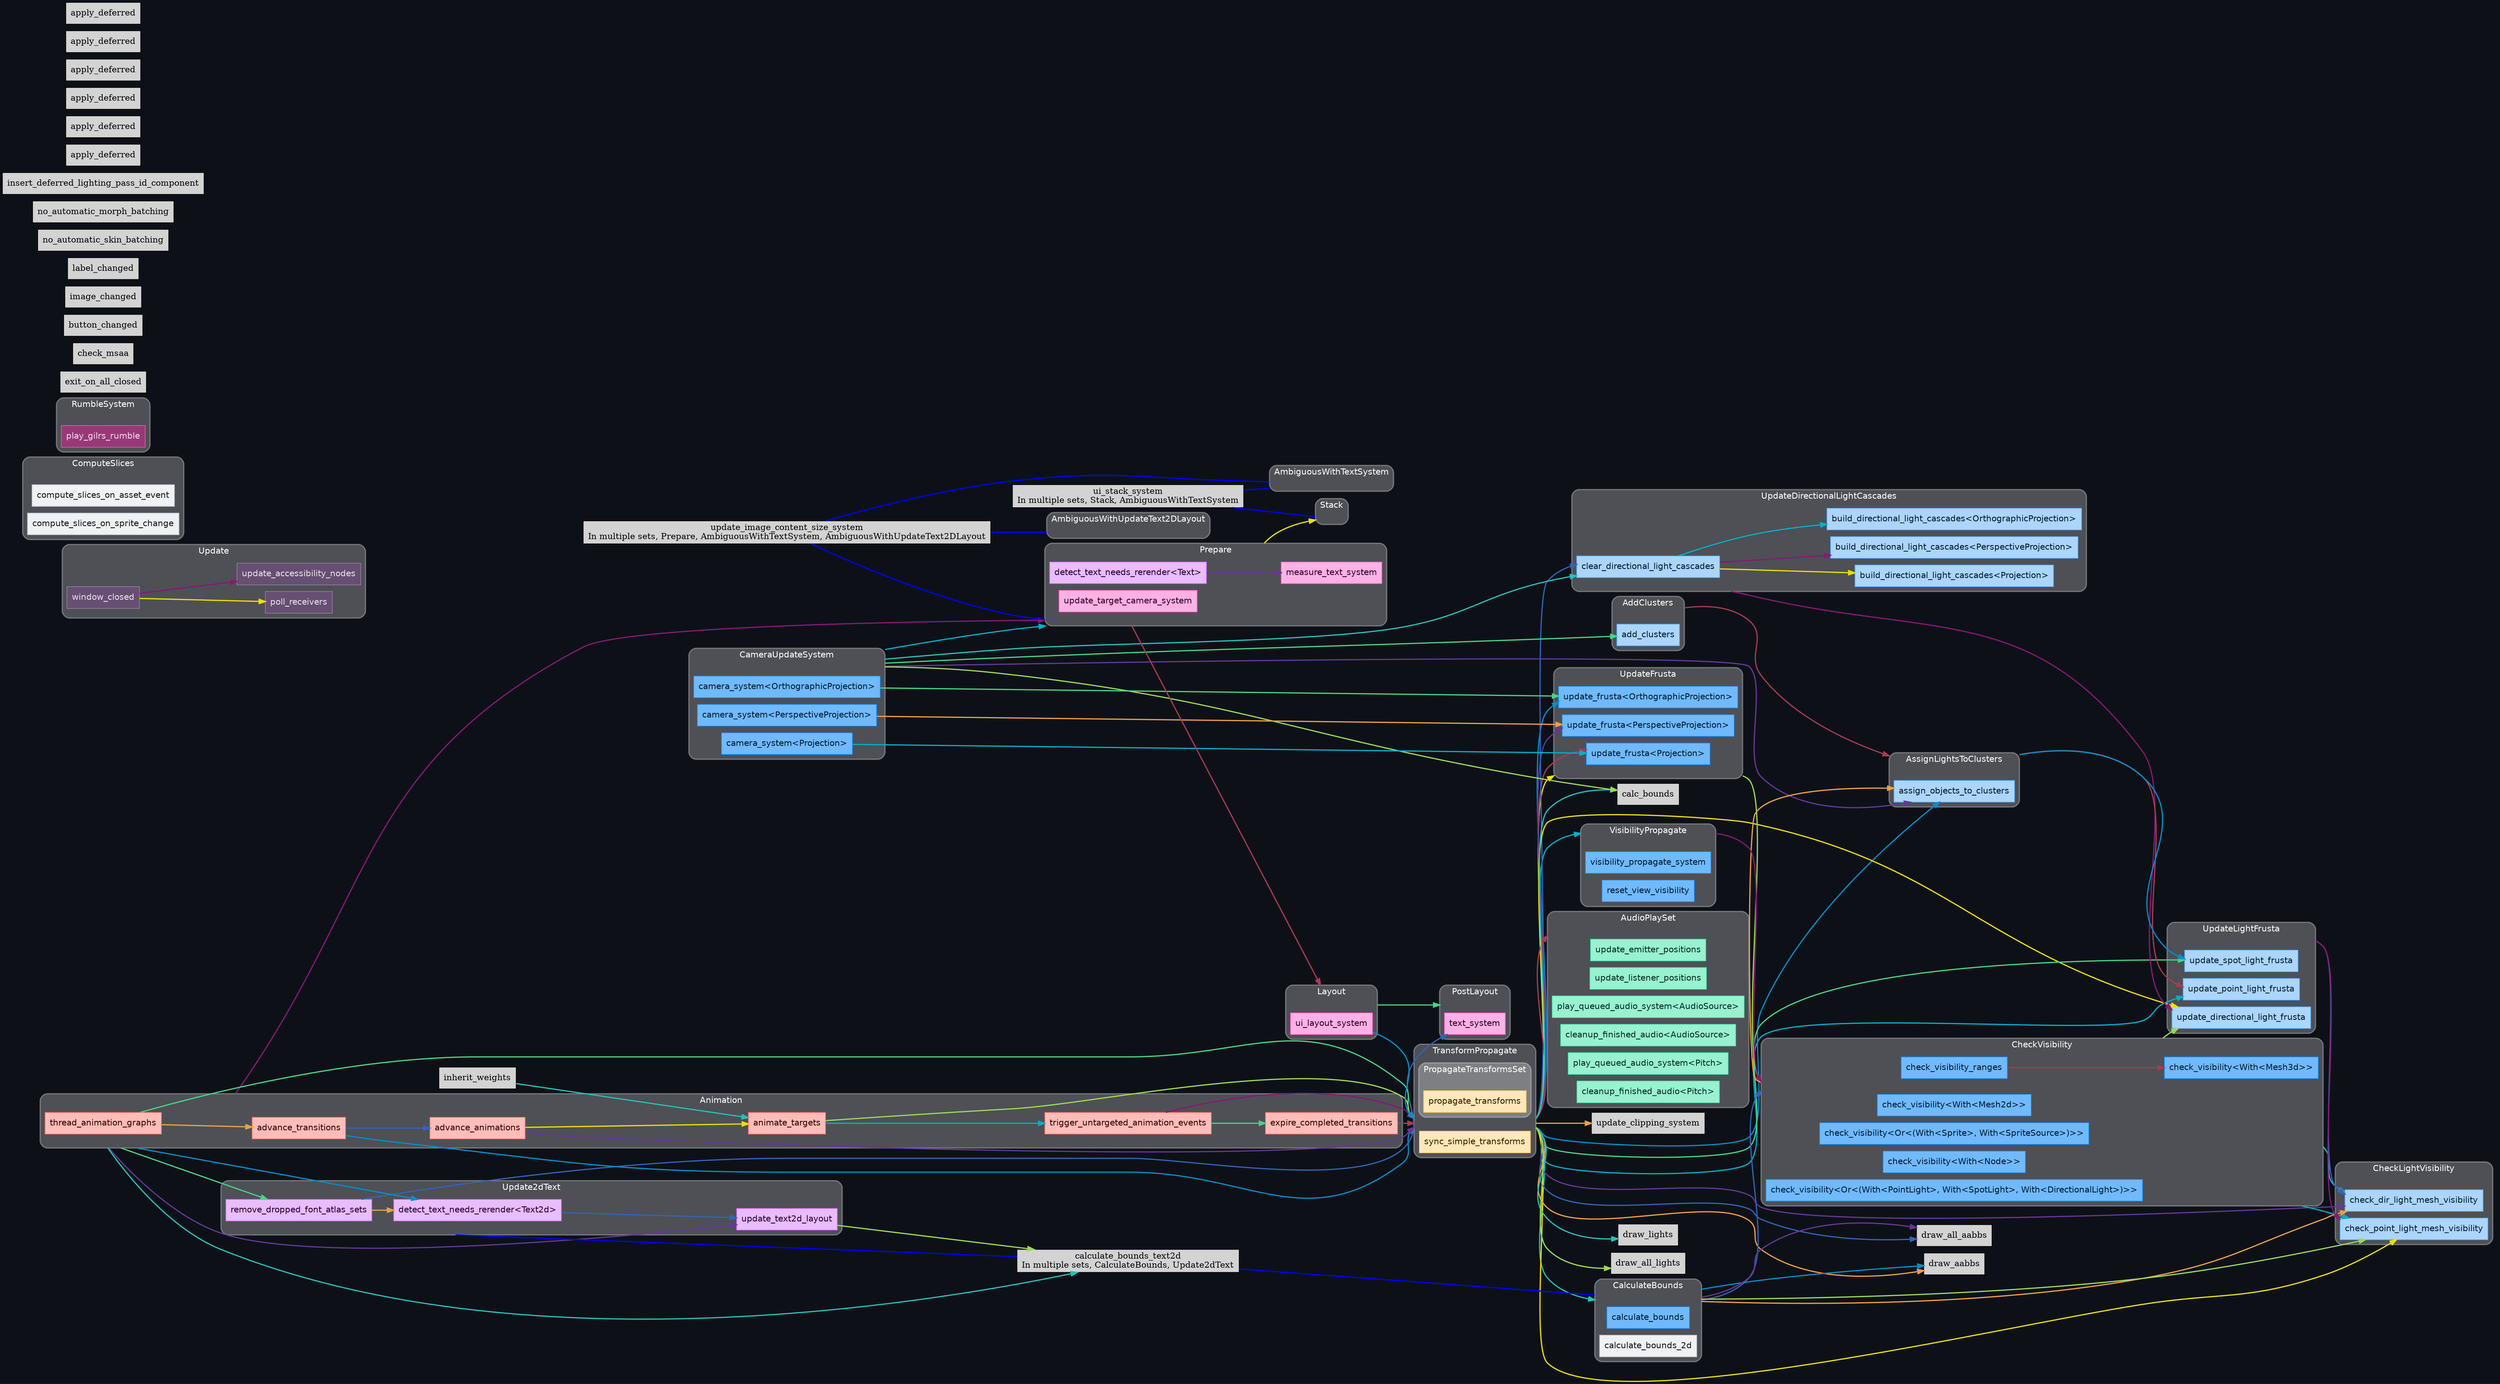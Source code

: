 digraph "" {
	"compound"="true";
	"splines"="spline";
	"rankdir"="LR";
	"bgcolor"="#0d1117";
	"fontname"="Helvetica";
	"nodesep"="0.15";
	edge ["penwidth"="2"];
	node ["shape"="box", "style"="filled"];
	subgraph "clusternode_Set(1)" {
		"style"="rounded,filled";
		"label"="TransformPropagate";
		"tooltip"="TransformPropagate";
		"fillcolor"="#ffffff44";
		"fontcolor"="#ffffff";
		"color"="#ffffff50";
		"penwidth"="2";
		"set_marker_node_Set(1)" ["style"="invis", "label"="", "shape"="point"]
		subgraph "clusternode_Set(0)" {
			"style"="rounded,filled";
			"label"="PropagateTransformsSet";
			"tooltip"="PropagateTransformsSet";
			"fillcolor"="#ffffff44";
			"fontcolor"="#ffffff";
			"color"="#ffffff50";
			"penwidth"="2";
			"set_marker_node_Set(0)" ["style"="invis", "label"="", "shape"="point"]
			"node_System(1)" ["label"="propagate_transforms", "tooltip"="bevy_transform::systems::propagate_transforms", "fillcolor"="#ffe7b9", "fontname"="Helvetica", "fontcolor"="#322100", "color"="#ffc453", "penwidth"="1"]
		}
		
		"node_System(0)" ["label"="sync_simple_transforms", "tooltip"="bevy_transform::systems::sync_simple_transforms", "fillcolor"="#ffe7b9", "fontname"="Helvetica", "fontcolor"="#322100", "color"="#ffc453", "penwidth"="1"]
	}
	
	subgraph "clusternode_Set(6)" {
		"style"="rounded,filled";
		"label"="Update";
		"tooltip"="Update";
		"fillcolor"="#ffffff44";
		"fontcolor"="#ffffff";
		"color"="#ffffff50";
		"penwidth"="2";
		"set_marker_node_Set(6)" ["style"="invis", "label"="", "shape"="point"]
		"node_System(3)" ["label"="poll_receivers", "tooltip"="bevy_winit::accessibility::poll_receivers", "fillcolor"="#664f72", "fontname"="Helvetica", "fontcolor"="#e6e0ea", "color"="#9980a6", "penwidth"="1"]
		"node_System(4)" ["label"="update_accessibility_nodes", "tooltip"="bevy_winit::accessibility::update_accessibility_nodes", "fillcolor"="#664f72", "fontname"="Helvetica", "fontcolor"="#e6e0ea", "color"="#9980a6", "penwidth"="1"]
		"node_System(5)" ["label"="window_closed", "tooltip"="bevy_winit::accessibility::window_closed", "fillcolor"="#664f72", "fontname"="Helvetica", "fontcolor"="#e6e0ea", "color"="#9980a6", "penwidth"="1"]
	}
	
	subgraph "clusternode_Set(10)" {
		"style"="rounded,filled";
		"label"="CameraUpdateSystem";
		"tooltip"="CameraUpdateSystem";
		"fillcolor"="#ffffff44";
		"fontcolor"="#ffffff";
		"color"="#ffffff50";
		"penwidth"="2";
		"set_marker_node_Set(10)" ["style"="invis", "label"="", "shape"="point"]
		"node_System(6)" ["label"="camera_system<Projection>", "tooltip"="bevy_render::camera::camera::camera_system<bevy_render::camera::projection::Projection>", "fillcolor"="#70b9fc", "fontname"="Helvetica", "fontcolor"="#011a31", "color"="#0c88f9", "penwidth"="1"]
		"node_System(8)" ["label"="camera_system<OrthographicProjection>", "tooltip"="bevy_render::camera::camera::camera_system<bevy_render::camera::projection::OrthographicProjection>", "fillcolor"="#70b9fc", "fontname"="Helvetica", "fontcolor"="#011a31", "color"="#0c88f9", "penwidth"="1"]
		"node_System(10)" ["label"="camera_system<PerspectiveProjection>", "tooltip"="bevy_render::camera::camera::camera_system<bevy_render::camera::projection::PerspectiveProjection>", "fillcolor"="#70b9fc", "fontname"="Helvetica", "fontcolor"="#011a31", "color"="#0c88f9", "penwidth"="1"]
	}
	
	subgraph "clusternode_Set(12)" {
		"style"="rounded,filled";
		"label"="UpdateFrusta";
		"tooltip"="UpdateFrusta";
		"fillcolor"="#ffffff44";
		"fontcolor"="#ffffff";
		"color"="#ffffff50";
		"penwidth"="2";
		"set_marker_node_Set(12)" ["style"="invis", "label"="", "shape"="point"]
		"node_System(7)" ["label"="update_frusta<Projection>", "tooltip"="bevy_render::view::visibility::update_frusta<bevy_render::camera::projection::Projection>", "fillcolor"="#70b9fc", "fontname"="Helvetica", "fontcolor"="#011a31", "color"="#0c88f9", "penwidth"="1"]
		"node_System(9)" ["label"="update_frusta<OrthographicProjection>", "tooltip"="bevy_render::view::visibility::update_frusta<bevy_render::camera::projection::OrthographicProjection>", "fillcolor"="#70b9fc", "fontname"="Helvetica", "fontcolor"="#011a31", "color"="#0c88f9", "penwidth"="1"]
		"node_System(11)" ["label"="update_frusta<PerspectiveProjection>", "tooltip"="bevy_render::view::visibility::update_frusta<bevy_render::camera::projection::PerspectiveProjection>", "fillcolor"="#70b9fc", "fontname"="Helvetica", "fontcolor"="#011a31", "color"="#0c88f9", "penwidth"="1"]
	}
	
	subgraph "clusternode_Set(17)" {
		"style"="rounded,filled";
		"label"="CalculateBounds";
		"tooltip"="CalculateBounds";
		"fillcolor"="#ffffff44";
		"fontcolor"="#ffffff";
		"color"="#ffffff50";
		"penwidth"="2";
		"set_marker_node_Set(17)" ["style"="invis", "label"="", "shape"="point"]
		"node_System(12)" ["label"="calculate_bounds", "tooltip"="bevy_render::view::visibility::calculate_bounds", "fillcolor"="#70b9fc", "fontname"="Helvetica", "fontcolor"="#011a31", "color"="#0c88f9", "penwidth"="1"]
		"node_System(19)" ["label"="calculate_bounds_2d", "tooltip"="bevy_sprite::calculate_bounds_2d", "fillcolor"="#eff1f3", "fontname"="Helvetica", "fontcolor"="#15191d", "color"="#b4bec7", "penwidth"="1"]
	}
	
	subgraph "clusternode_Set(18)" {
		"style"="rounded,filled";
		"label"="CheckVisibility";
		"tooltip"="CheckVisibility";
		"fillcolor"="#ffffff44";
		"fontcolor"="#ffffff";
		"color"="#ffffff50";
		"penwidth"="2";
		"set_marker_node_Set(18)" ["style"="invis", "label"="", "shape"="point"]
		"node_System(15)" ["label"="check_visibility<With<Mesh3d>>", "tooltip"="bevy_render::view::visibility::check_visibility<bevy_ecs::query::filter::With<bevy_render::mesh::components::Mesh3d>>", "fillcolor"="#70b9fc", "fontname"="Helvetica", "fontcolor"="#011a31", "color"="#0c88f9", "penwidth"="1"]
		"node_System(16)" ["label"="check_visibility_ranges", "tooltip"="bevy_render::view::visibility::range::check_visibility_ranges", "fillcolor"="#70b9fc", "fontname"="Helvetica", "fontcolor"="#011a31", "color"="#0c88f9", "penwidth"="1"]
		"node_System(22)" ["label"="check_visibility<With<Mesh2d>>", "tooltip"="bevy_render::view::visibility::check_visibility<bevy_ecs::query::filter::With<bevy_render::mesh::components::Mesh2d>>", "fillcolor"="#70b9fc", "fontname"="Helvetica", "fontcolor"="#011a31", "color"="#0c88f9", "penwidth"="1"]
		"node_System(23)" ["label"="check_visibility<Or<(With<Sprite>, With<SpriteSource>)>>", "tooltip"="bevy_render::view::visibility::check_visibility<bevy_ecs::query::filter::Or<(bevy_ecs::query::filter::With<bevy_sprite::sprite::Sprite>, bevy_ecs::query::filter::With<bevy_sprite::SpriteSource>)>>", "fillcolor"="#70b9fc", "fontname"="Helvetica", "fontcolor"="#011a31", "color"="#0c88f9", "penwidth"="1"]
		"node_System(28)" ["label"="check_visibility<With<Node>>", "tooltip"="bevy_render::view::visibility::check_visibility<bevy_ecs::query::filter::With<bevy_ui::ui_node::Node>>", "fillcolor"="#70b9fc", "fontname"="Helvetica", "fontcolor"="#011a31", "color"="#0c88f9", "penwidth"="1"]
		"node_System(52)" ["label"="check_visibility<Or<(With<PointLight>, With<SpotLight>, With<DirectionalLight>)>>", "tooltip"="bevy_render::view::visibility::check_visibility<bevy_ecs::query::filter::Or<(bevy_ecs::query::filter::With<bevy_pbr::light::point_light::PointLight>, bevy_ecs::query::filter::With<bevy_pbr::light::spot_light::SpotLight>, bevy_ecs::query::filter::With<bevy_pbr::light::directional_light::DirectionalLight>)>>", "fillcolor"="#70b9fc", "fontname"="Helvetica", "fontcolor"="#011a31", "color"="#0c88f9", "penwidth"="1"]
	}
	
	subgraph "clusternode_Set(19)" {
		"style"="rounded,filled";
		"label"="VisibilityPropagate";
		"tooltip"="VisibilityPropagate";
		"fillcolor"="#ffffff44";
		"fontcolor"="#ffffff";
		"color"="#ffffff50";
		"penwidth"="2";
		"set_marker_node_Set(19)" ["style"="invis", "label"="", "shape"="point"]
		"node_System(13)" ["label"="visibility_propagate_system", "tooltip"="bevy_render::view::visibility::visibility_propagate_system", "fillcolor"="#70b9fc", "fontname"="Helvetica", "fontcolor"="#011a31", "color"="#0c88f9", "penwidth"="1"]
		"node_System(14)" ["label"="reset_view_visibility", "tooltip"="bevy_render::view::visibility::reset_view_visibility", "fillcolor"="#70b9fc", "fontname"="Helvetica", "fontcolor"="#011a31", "color"="#0c88f9", "penwidth"="1"]
	}
	
	subgraph "clusternode_Set(29)" {
		"style"="rounded,filled";
		"label"="ComputeSlices";
		"tooltip"="ComputeSlices";
		"fillcolor"="#ffffff44";
		"fontcolor"="#ffffff";
		"color"="#ffffff50";
		"penwidth"="2";
		"set_marker_node_Set(29)" ["style"="invis", "label"="", "shape"="point"]
		"node_System(20)" ["label"="compute_slices_on_asset_event", "tooltip"="bevy_sprite::texture_slice::computed_slices::compute_slices_on_asset_event", "fillcolor"="#eff1f3", "fontname"="Helvetica", "fontcolor"="#15191d", "color"="#b4bec7", "penwidth"="1"]
		"node_System(21)" ["label"="compute_slices_on_sprite_change", "tooltip"="bevy_sprite::texture_slice::computed_slices::compute_slices_on_sprite_change", "fillcolor"="#eff1f3", "fontname"="Helvetica", "fontcolor"="#15191d", "color"="#b4bec7", "penwidth"="1"]
	}
	
	subgraph "clusternode_Set(34)" {
		"style"="rounded,filled";
		"label"="Update2dText";
		"tooltip"="Update2dText";
		"fillcolor"="#ffffff44";
		"fontcolor"="#ffffff";
		"color"="#ffffff50";
		"penwidth"="2";
		"set_marker_node_Set(34)" ["style"="invis", "label"="", "shape"="point"]
		"node_System(24)" ["label"="remove_dropped_font_atlas_sets", "tooltip"="bevy_text::font_atlas_set::remove_dropped_font_atlas_sets", "fillcolor"="#e9bbff", "fontname"="Helvetica", "fontcolor"="#220032", "color"="#c855ff", "penwidth"="1"]
		"node_System(25)" ["label"="detect_text_needs_rerender<Text2d>", "tooltip"="bevy_text::text::detect_text_needs_rerender<bevy_text::text2d::Text2d>", "fillcolor"="#e9bbff", "fontname"="Helvetica", "fontcolor"="#220032", "color"="#c855ff", "penwidth"="1"]
		"node_System(26)" ["label"="update_text2d_layout", "tooltip"="bevy_text::text2d::update_text2d_layout", "fillcolor"="#e9bbff", "fontname"="Helvetica", "fontcolor"="#220032", "color"="#c855ff", "penwidth"="1"]
	}
	
	subgraph "clusternode_Set(35)" {
		"style"="rounded,filled";
		"label"="Animation";
		"tooltip"="Animation";
		"fillcolor"="#ffffff44";
		"fontcolor"="#ffffff";
		"color"="#ffffff50";
		"penwidth"="2";
		"set_marker_node_Set(35)" ["style"="invis", "label"="", "shape"="point"]
		"node_System(63)" ["label"="thread_animation_graphs", "tooltip"="bevy_animation::graph::thread_animation_graphs", "fillcolor"="#ffbdb9", "fontname"="Helvetica", "fontcolor"="#320200", "color"="#ff5c53", "penwidth"="1"]
		"node_System(64)" ["label"="advance_transitions", "tooltip"="bevy_animation::transition::advance_transitions", "fillcolor"="#ffbdb9", "fontname"="Helvetica", "fontcolor"="#320200", "color"="#ff5c53", "penwidth"="1"]
		"node_System(65)" ["label"="advance_animations", "tooltip"="bevy_animation::advance_animations", "fillcolor"="#ffbdb9", "fontname"="Helvetica", "fontcolor"="#320200", "color"="#ff5c53", "penwidth"="1"]
		"node_System(66)" ["label"="animate_targets", "tooltip"="bevy_animation::animate_targets", "fillcolor"="#ffbdb9", "fontname"="Helvetica", "fontcolor"="#320200", "color"="#ff5c53", "penwidth"="1"]
		"node_System(67)" ["label"="trigger_untargeted_animation_events", "tooltip"="bevy_animation::trigger_untargeted_animation_events", "fillcolor"="#ffbdb9", "fontname"="Helvetica", "fontcolor"="#320200", "color"="#ff5c53", "penwidth"="1"]
		"node_System(68)" ["label"="expire_completed_transitions", "tooltip"="bevy_animation::transition::expire_completed_transitions", "fillcolor"="#ffbdb9", "fontname"="Helvetica", "fontcolor"="#320200", "color"="#ff5c53", "penwidth"="1"]
	}
	
	subgraph "clusternode_Set(39)" {
		"style"="rounded,filled";
		"label"="Prepare";
		"tooltip"="Prepare";
		"fillcolor"="#ffffff44";
		"fontcolor"="#ffffff";
		"color"="#ffffff50";
		"penwidth"="2";
		"set_marker_node_Set(39)" ["style"="invis", "label"="", "shape"="point"]
		"node_System(29)" ["label"="update_target_camera_system", "tooltip"="bevy_ui::update::update_target_camera_system", "fillcolor"="#ffb1e5", "fontname"="Helvetica", "fontcolor"="#320021", "color"="#ff4bc2", "penwidth"="1"]
		"node_System(34)" ["label"="detect_text_needs_rerender<Text>", "tooltip"="bevy_text::text::detect_text_needs_rerender<bevy_ui::widget::text::Text>", "fillcolor"="#e9bbff", "fontname"="Helvetica", "fontcolor"="#220032", "color"="#c855ff", "penwidth"="1"]
		"node_System(35)" ["label"="measure_text_system", "tooltip"="bevy_ui::widget::text::measure_text_system", "fillcolor"="#ffb1e5", "fontname"="Helvetica", "fontcolor"="#320021", "color"="#ff4bc2", "penwidth"="1"]
	}
	
	subgraph "clusternode_Set(40)" {
		"style"="rounded,filled";
		"label"="Stack";
		"tooltip"="Stack";
		"fillcolor"="#ffffff44";
		"fontcolor"="#ffffff";
		"color"="#ffffff50";
		"penwidth"="2";
		"set_marker_node_Set(40)" ["style"="invis", "label"="", "shape"="point"]
	}
	
	subgraph "clusternode_Set(41)" {
		"style"="rounded,filled";
		"label"="Layout";
		"tooltip"="Layout";
		"fillcolor"="#ffffff44";
		"fontcolor"="#ffffff";
		"color"="#ffffff50";
		"penwidth"="2";
		"set_marker_node_Set(41)" ["style"="invis", "label"="", "shape"="point"]
		"node_System(30)" ["label"="ui_layout_system", "tooltip"="bevy_ui::layout::ui_layout_system", "fillcolor"="#ffb1e5", "fontname"="Helvetica", "fontcolor"="#320021", "color"="#ff4bc2", "penwidth"="1"]
	}
	
	subgraph "clusternode_Set(42)" {
		"style"="rounded,filled";
		"label"="PostLayout";
		"tooltip"="PostLayout";
		"fillcolor"="#ffffff44";
		"fontcolor"="#ffffff";
		"color"="#ffffff50";
		"penwidth"="2";
		"set_marker_node_Set(42)" ["style"="invis", "label"="", "shape"="point"]
		"node_System(36)" ["label"="text_system", "tooltip"="bevy_ui::widget::text::text_system", "fillcolor"="#ffb1e5", "fontname"="Helvetica", "fontcolor"="#320021", "color"="#ff4bc2", "penwidth"="1"]
	}
	
	subgraph "clusternode_Set(47)" {
		"style"="rounded,filled";
		"label"="AmbiguousWithTextSystem";
		"tooltip"="AmbiguousWithTextSystem";
		"fillcolor"="#ffffff44";
		"fontcolor"="#ffffff";
		"color"="#ffffff50";
		"penwidth"="2";
		"set_marker_node_Set(47)" ["style"="invis", "label"="", "shape"="point"]
	}
	
	subgraph "clusternode_Set(50)" {
		"style"="rounded,filled";
		"label"="AmbiguousWithUpdateText2DLayout";
		"tooltip"="AmbiguousWithUpdateText2DLayout";
		"fillcolor"="#ffffff44";
		"fontcolor"="#ffffff";
		"color"="#ffffff50";
		"penwidth"="2";
		"set_marker_node_Set(50)" ["style"="invis", "label"="", "shape"="point"]
	}
	
	subgraph "clusternode_Set(61)" {
		"style"="rounded,filled";
		"label"="UpdateDirectionalLightCascades";
		"tooltip"="UpdateDirectionalLightCascades";
		"fillcolor"="#ffffff44";
		"fontcolor"="#ffffff";
		"color"="#ffffff50";
		"penwidth"="2";
		"set_marker_node_Set(61)" ["style"="invis", "label"="", "shape"="point"]
		"node_System(43)" ["label"="build_directional_light_cascades<Projection>", "tooltip"="bevy_pbr::light::build_directional_light_cascades<bevy_render::camera::projection::Projection>", "fillcolor"="#abd5fc", "fontname"="Helvetica", "fontcolor"="#011a31", "color"="#48a3f8", "penwidth"="1"]
		"node_System(44)" ["label"="build_directional_light_cascades<PerspectiveProjection>", "tooltip"="bevy_pbr::light::build_directional_light_cascades<bevy_render::camera::projection::PerspectiveProjection>", "fillcolor"="#abd5fc", "fontname"="Helvetica", "fontcolor"="#011a31", "color"="#48a3f8", "penwidth"="1"]
		"node_System(45)" ["label"="build_directional_light_cascades<OrthographicProjection>", "tooltip"="bevy_pbr::light::build_directional_light_cascades<bevy_render::camera::projection::OrthographicProjection>", "fillcolor"="#abd5fc", "fontname"="Helvetica", "fontcolor"="#011a31", "color"="#48a3f8", "penwidth"="1"]
		"node_System(48)" ["label"="clear_directional_light_cascades", "tooltip"="bevy_pbr::light::clear_directional_light_cascades", "fillcolor"="#abd5fc", "fontname"="Helvetica", "fontcolor"="#011a31", "color"="#48a3f8", "penwidth"="1"]
	}
	
	subgraph "clusternode_Set(65)" {
		"style"="rounded,filled";
		"label"="AddClusters";
		"tooltip"="AddClusters";
		"fillcolor"="#ffffff44";
		"fontcolor"="#ffffff";
		"color"="#ffffff50";
		"penwidth"="2";
		"set_marker_node_Set(65)" ["style"="invis", "label"="", "shape"="point"]
		"node_System(46)" ["label"="add_clusters", "tooltip"="bevy_pbr::cluster::add_clusters", "fillcolor"="#abd5fc", "fontname"="Helvetica", "fontcolor"="#011a31", "color"="#48a3f8", "penwidth"="1"]
	}
	
	subgraph "clusternode_Set(66)" {
		"style"="rounded,filled";
		"label"="AssignLightsToClusters";
		"tooltip"="AssignLightsToClusters";
		"fillcolor"="#ffffff44";
		"fontcolor"="#ffffff";
		"color"="#ffffff50";
		"penwidth"="2";
		"set_marker_node_Set(66)" ["style"="invis", "label"="", "shape"="point"]
		"node_System(47)" ["label"="assign_objects_to_clusters", "tooltip"="bevy_pbr::cluster::assign::assign_objects_to_clusters", "fillcolor"="#abd5fc", "fontname"="Helvetica", "fontcolor"="#011a31", "color"="#48a3f8", "penwidth"="1"]
	}
	
	subgraph "clusternode_Set(67)" {
		"style"="rounded,filled";
		"label"="CheckLightVisibility";
		"tooltip"="CheckLightVisibility";
		"fillcolor"="#ffffff44";
		"fontcolor"="#ffffff";
		"color"="#ffffff50";
		"penwidth"="2";
		"set_marker_node_Set(67)" ["style"="invis", "label"="", "shape"="point"]
		"node_System(53)" ["label"="check_dir_light_mesh_visibility", "tooltip"="bevy_pbr::light::check_dir_light_mesh_visibility", "fillcolor"="#abd5fc", "fontname"="Helvetica", "fontcolor"="#011a31", "color"="#48a3f8", "penwidth"="1"]
		"node_System(54)" ["label"="check_point_light_mesh_visibility", "tooltip"="bevy_pbr::light::check_point_light_mesh_visibility", "fillcolor"="#abd5fc", "fontname"="Helvetica", "fontcolor"="#011a31", "color"="#48a3f8", "penwidth"="1"]
	}
	
	subgraph "clusternode_Set(71)" {
		"style"="rounded,filled";
		"label"="UpdateLightFrusta";
		"tooltip"="UpdateLightFrusta";
		"fillcolor"="#ffffff44";
		"fontcolor"="#ffffff";
		"color"="#ffffff50";
		"penwidth"="2";
		"set_marker_node_Set(71)" ["style"="invis", "label"="", "shape"="point"]
		"node_System(49)" ["label"="update_directional_light_frusta", "tooltip"="bevy_pbr::light::update_directional_light_frusta", "fillcolor"="#abd5fc", "fontname"="Helvetica", "fontcolor"="#011a31", "color"="#48a3f8", "penwidth"="1"]
		"node_System(50)" ["label"="update_point_light_frusta", "tooltip"="bevy_pbr::light::update_point_light_frusta", "fillcolor"="#abd5fc", "fontname"="Helvetica", "fontcolor"="#011a31", "color"="#48a3f8", "penwidth"="1"]
		"node_System(51)" ["label"="update_spot_light_frusta", "tooltip"="bevy_pbr::light::update_spot_light_frusta", "fillcolor"="#abd5fc", "fontname"="Helvetica", "fontcolor"="#011a31", "color"="#48a3f8", "penwidth"="1"]
	}
	
	subgraph "clusternode_Set(78)" {
		"style"="rounded,filled";
		"label"="AudioPlaySet";
		"tooltip"="AudioPlaySet";
		"fillcolor"="#ffffff44";
		"fontcolor"="#ffffff";
		"color"="#ffffff50";
		"penwidth"="2";
		"set_marker_node_Set(78)" ["style"="invis", "label"="", "shape"="point"]
		"node_System(56)" ["label"="update_emitter_positions", "tooltip"="bevy_audio::audio_output::update_emitter_positions", "fillcolor"="#98f1d1", "fontname"="Helvetica", "fontcolor"="#062c1e", "color"="#3ee4a8", "penwidth"="1"]
		"node_System(57)" ["label"="update_listener_positions", "tooltip"="bevy_audio::audio_output::update_listener_positions", "fillcolor"="#98f1d1", "fontname"="Helvetica", "fontcolor"="#062c1e", "color"="#3ee4a8", "penwidth"="1"]
		"node_System(58)" ["label"="play_queued_audio_system<AudioSource>", "tooltip"="bevy_audio::audio_output::play_queued_audio_system<bevy_audio::audio_source::AudioSource>", "fillcolor"="#98f1d1", "fontname"="Helvetica", "fontcolor"="#062c1e", "color"="#3ee4a8", "penwidth"="1"]
		"node_System(59)" ["label"="cleanup_finished_audio<AudioSource>", "tooltip"="bevy_audio::audio_output::cleanup_finished_audio<bevy_audio::audio_source::AudioSource>", "fillcolor"="#98f1d1", "fontname"="Helvetica", "fontcolor"="#062c1e", "color"="#3ee4a8", "penwidth"="1"]
		"node_System(60)" ["label"="play_queued_audio_system<Pitch>", "tooltip"="bevy_audio::audio_output::play_queued_audio_system<bevy_audio::pitch::Pitch>", "fillcolor"="#98f1d1", "fontname"="Helvetica", "fontcolor"="#062c1e", "color"="#3ee4a8", "penwidth"="1"]
		"node_System(61)" ["label"="cleanup_finished_audio<Pitch>", "tooltip"="bevy_audio::audio_output::cleanup_finished_audio<bevy_audio::pitch::Pitch>", "fillcolor"="#98f1d1", "fontname"="Helvetica", "fontcolor"="#062c1e", "color"="#3ee4a8", "penwidth"="1"]
	}
	
	subgraph "clusternode_Set(86)" {
		"style"="rounded,filled";
		"label"="RumbleSystem";
		"tooltip"="RumbleSystem";
		"fillcolor"="#ffffff44";
		"fontcolor"="#ffffff";
		"color"="#ffffff50";
		"penwidth"="2";
		"set_marker_node_Set(86)" ["style"="invis", "label"="", "shape"="point"]
		"node_System(62)" ["label"="play_gilrs_rumble", "tooltip"="bevy_gilrs::rumble::play_gilrs_rumble", "fillcolor"="#973977", "fontname"="Helvetica", "fontcolor"="#f1d9e9", "color"="#c86da9", "penwidth"="1"]
	}
	
	"node_System(2)" ["label"="exit_on_all_closed", "tooltip"="bevy_window::system::exit_on_all_closed"]
	"node_System(17)" ["label"="inherit_weights", "tooltip"="bevy_render::mesh::inherit_weights"]
	"node_System(18)" ["label"="check_msaa", "tooltip"="bevy_core_pipeline::core_3d::check_msaa"]
	"node_System(32)" ["label"="update_clipping_system", "tooltip"="bevy_ui::update::update_clipping_system"]
	"node_System(37)" ["label"="calc_bounds", "tooltip"="bevy_ui::accessibility::calc_bounds"]
	"node_System(38)" ["label"="button_changed", "tooltip"="bevy_ui::accessibility::button_changed"]
	"node_System(39)" ["label"="image_changed", "tooltip"="bevy_ui::accessibility::image_changed"]
	"node_System(40)" ["label"="label_changed", "tooltip"="bevy_ui::accessibility::label_changed"]
	"node_System(41)" ["label"="no_automatic_skin_batching", "tooltip"="bevy_pbr::render::skin::no_automatic_skin_batching"]
	"node_System(42)" ["label"="no_automatic_morph_batching", "tooltip"="bevy_pbr::render::morph::no_automatic_morph_batching"]
	"node_System(55)" ["label"="insert_deferred_lighting_pass_id_component", "tooltip"="bevy_pbr::deferred::insert_deferred_lighting_pass_id_component"]
	"node_System(69)" ["label"="draw_aabbs", "tooltip"="bevy_gizmos::aabb::draw_aabbs"]
	"node_System(70)" ["label"="draw_all_aabbs", "tooltip"="bevy_gizmos::aabb::draw_all_aabbs"]
	"node_System(71)" ["label"="draw_lights", "tooltip"="bevy_gizmos::light::draw_lights"]
	"node_System(72)" ["label"="draw_all_lights", "tooltip"="bevy_gizmos::light::draw_all_lights"]
	"node_System(73)" ["label"="apply_deferred", "tooltip"="bevy_ecs::schedule::executor::apply_deferred"]
	"node_System(74)" ["label"="apply_deferred", "tooltip"="bevy_ecs::schedule::executor::apply_deferred"]
	"node_System(75)" ["label"="apply_deferred", "tooltip"="bevy_ecs::schedule::executor::apply_deferred"]
	"node_System(76)" ["label"="apply_deferred", "tooltip"="bevy_ecs::schedule::executor::apply_deferred"]
	"node_System(77)" ["label"="apply_deferred", "tooltip"="bevy_ecs::schedule::executor::apply_deferred"]
	"node_System(78)" ["label"="apply_deferred", "tooltip"="bevy_ecs::schedule::executor::apply_deferred"]
	"node_System(27)" -> "set_marker_node_Set(17)" ["dir"="none", "color"="blue", "lhead"="clusternode_Set(17)"]
	"node_System(27)" -> "set_marker_node_Set(34)" ["dir"="none", "color"="blue", "lhead"="clusternode_Set(34)"]
	"node_System(27)" ["label"="calculate_bounds_text2d
In multiple sets, CalculateBounds, Update2dText", "tooltip"="bevy_text::text2d::calculate_bounds_text2d"]
	"node_System(31)" -> "set_marker_node_Set(40)" ["dir"="none", "color"="blue", "lhead"="clusternode_Set(40)"]
	"node_System(31)" -> "set_marker_node_Set(47)" ["dir"="none", "color"="blue", "lhead"="clusternode_Set(47)"]
	"node_System(31)" ["label"="ui_stack_system
In multiple sets, Stack, AmbiguousWithTextSystem", "tooltip"="bevy_ui::stack::ui_stack_system"]
	"node_System(33)" -> "set_marker_node_Set(39)" ["dir"="none", "color"="blue", "lhead"="clusternode_Set(39)"]
	"node_System(33)" -> "set_marker_node_Set(47)" ["dir"="none", "color"="blue", "lhead"="clusternode_Set(47)"]
	"node_System(33)" -> "set_marker_node_Set(50)" ["dir"="none", "color"="blue", "lhead"="clusternode_Set(50)"]
	"node_System(33)" ["label"="update_image_content_size_system
In multiple sets, Prepare, AmbiguousWithTextSystem, AmbiguousWithUpdateText2DLayout", "tooltip"="bevy_ui::widget::image::update_image_content_size_system"]
	"node_System(5)" -> "node_System(3)" ["lhead"="", "ltail"="", "tooltip"="window_closed → SystemTypeSet(fn bevy_ecs::system::function_system::FunctionSystem<fn(bevy_ecs::change_detection::Res<bevy_winit::accessibility::WinitActionRequestHandlers>, bevy_ecs::event::writer::EventWriter<bevy_a11y::ActionRequest>), bevy_winit::accessibility::poll_receivers>())", "color"="#eede00"]
	"node_System(5)" -> "node_System(4)" ["lhead"="", "ltail"="", "tooltip"="window_closed → SystemTypeSet(fn bevy_ecs::system::function_system::FunctionSystem<fn(bevy_ecs::change_detection::NonSendMut<bevy_winit::accessibility::AccessKitAdapters>, bevy_ecs::change_detection::Res<bevy_a11y::Focus>, bevy_ecs::system::query::Query<(bevy_ecs::entity::Entity, &bevy_window::window::Window), bevy_ecs::query::filter::With<bevy_window::window::PrimaryWindow>>, bevy_ecs::system::query::Query<(bevy_ecs::entity::Entity, &bevy_a11y::AccessibilityNode, core::option::Option<&bevy_hierarchy::components::children::Children>, core::option::Option<&bevy_hierarchy::components::parent::Parent>)>, bevy_ecs::system::query::Query<bevy_ecs::entity::Entity, bevy_ecs::query::filter::With<bevy_a11y::AccessibilityNode>>), bevy_winit::accessibility::update_accessibility_nodes>())", "color"="#881877"]
	"node_System(6)" -> "node_System(7)" ["lhead"="", "ltail"="", "tooltip"="SystemTypeSet(fn bevy_ecs::system::function_system::FunctionSystem<fn(bevy_ecs::event::reader::EventReader<bevy_window::event::WindowResized>, bevy_ecs::event::reader::EventReader<bevy_window::event::WindowCreated>, bevy_ecs::event::reader::EventReader<bevy_window::event::WindowScaleFactorChanged>, bevy_ecs::event::reader::EventReader<bevy_asset::event::AssetEvent<bevy_image::image::Image>>, bevy_ecs::system::query::Query<bevy_ecs::entity::Entity, bevy_ecs::query::filter::With<bevy_window::window::PrimaryWindow>>, bevy_ecs::system::query::Query<(bevy_ecs::entity::Entity, &bevy_window::window::Window)>, bevy_ecs::change_detection::Res<bevy_asset::assets::Assets<bevy_image::image::Image>>, bevy_ecs::change_detection::Res<bevy_render::camera::manual_texture_view::ManualTextureViews>, bevy_ecs::system::query::Query<(&mut bevy_render::camera::camera::Camera, &mut bevy_render::camera::projection::Projection)>), bevy_render::camera::camera::camera_system<bevy_render::camera::projection::Projection>>()) → update_frusta<Projection>", "color"="#00b0cc"]
	"set_marker_node_Set(1)" -> "node_System(7)" ["lhead"="", "ltail"="clusternode_Set(1)", "tooltip"="TransformPropagate → update_frusta<Projection>", "color"="#aa3a55"]
	"node_System(8)" -> "node_System(9)" ["lhead"="", "ltail"="", "tooltip"="SystemTypeSet(fn bevy_ecs::system::function_system::FunctionSystem<fn(bevy_ecs::event::reader::EventReader<bevy_window::event::WindowResized>, bevy_ecs::event::reader::EventReader<bevy_window::event::WindowCreated>, bevy_ecs::event::reader::EventReader<bevy_window::event::WindowScaleFactorChanged>, bevy_ecs::event::reader::EventReader<bevy_asset::event::AssetEvent<bevy_image::image::Image>>, bevy_ecs::system::query::Query<bevy_ecs::entity::Entity, bevy_ecs::query::filter::With<bevy_window::window::PrimaryWindow>>, bevy_ecs::system::query::Query<(bevy_ecs::entity::Entity, &bevy_window::window::Window)>, bevy_ecs::change_detection::Res<bevy_asset::assets::Assets<bevy_image::image::Image>>, bevy_ecs::change_detection::Res<bevy_render::camera::manual_texture_view::ManualTextureViews>, bevy_ecs::system::query::Query<(&mut bevy_render::camera::camera::Camera, &mut bevy_render::camera::projection::OrthographicProjection)>), bevy_render::camera::camera::camera_system<bevy_render::camera::projection::OrthographicProjection>>()) → update_frusta<OrthographicProjection>", "color"="#44d488"]
	"set_marker_node_Set(1)" -> "node_System(9)" ["lhead"="", "ltail"="clusternode_Set(1)", "tooltip"="TransformPropagate → update_frusta<OrthographicProjection>", "color"="#0090cc"]
	"node_System(10)" -> "node_System(11)" ["lhead"="", "ltail"="", "tooltip"="SystemTypeSet(fn bevy_ecs::system::function_system::FunctionSystem<fn(bevy_ecs::event::reader::EventReader<bevy_window::event::WindowResized>, bevy_ecs::event::reader::EventReader<bevy_window::event::WindowCreated>, bevy_ecs::event::reader::EventReader<bevy_window::event::WindowScaleFactorChanged>, bevy_ecs::event::reader::EventReader<bevy_asset::event::AssetEvent<bevy_image::image::Image>>, bevy_ecs::system::query::Query<bevy_ecs::entity::Entity, bevy_ecs::query::filter::With<bevy_window::window::PrimaryWindow>>, bevy_ecs::system::query::Query<(bevy_ecs::entity::Entity, &bevy_window::window::Window)>, bevy_ecs::change_detection::Res<bevy_asset::assets::Assets<bevy_image::image::Image>>, bevy_ecs::change_detection::Res<bevy_render::camera::manual_texture_view::ManualTextureViews>, bevy_ecs::system::query::Query<(&mut bevy_render::camera::camera::Camera, &mut bevy_render::camera::projection::PerspectiveProjection)>), bevy_render::camera::camera::camera_system<bevy_render::camera::projection::PerspectiveProjection>>()) → update_frusta<PerspectiveProjection>", "color"="#ee9e44"]
	"set_marker_node_Set(1)" -> "node_System(11)" ["lhead"="", "ltail"="clusternode_Set(1)", "tooltip"="TransformPropagate → update_frusta<PerspectiveProjection>", "color"="#663699"]
	"set_marker_node_Set(17)" -> "set_marker_node_Set(18)" ["lhead"="clusternode_Set(18)", "ltail"="clusternode_Set(17)", "tooltip"="CalculateBounds → CheckVisibility", "color"="#3363bb"]
	"set_marker_node_Set(1)" -> "set_marker_node_Set(17)" ["lhead"="clusternode_Set(17)", "ltail"="clusternode_Set(1)", "tooltip"="TransformPropagate → CalculateBounds", "color"="#22c2bb"]
	"set_marker_node_Set(12)" -> "set_marker_node_Set(18)" ["lhead"="clusternode_Set(18)", "ltail"="clusternode_Set(12)", "tooltip"="UpdateFrusta → CheckVisibility", "color"="#99d955"]
	"set_marker_node_Set(1)" -> "set_marker_node_Set(12)" ["lhead"="clusternode_Set(12)", "ltail"="clusternode_Set(1)", "tooltip"="TransformPropagate → UpdateFrusta", "color"="#eede00"]
	"set_marker_node_Set(19)" -> "set_marker_node_Set(18)" ["lhead"="clusternode_Set(18)", "ltail"="clusternode_Set(19)", "tooltip"="VisibilityPropagate → CheckVisibility", "color"="#881877"]
	"set_marker_node_Set(1)" -> "set_marker_node_Set(19)" ["lhead"="clusternode_Set(19)", "ltail"="clusternode_Set(1)", "tooltip"="TransformPropagate → VisibilityPropagate", "color"="#00b0cc"]
	"node_System(16)" -> "node_System(15)" ["lhead"="", "ltail"="", "tooltip"="check_visibility_ranges → SystemTypeSet(fn bevy_ecs::system::function_system::FunctionSystem<fn(bevy_ecs::system::system_param::Local<bevy_utils::parallel_queue::Parallel<alloc::vec::Vec<bevy_ecs::entity::Entity>>>, bevy_ecs::system::query::Query<(bevy_ecs::entity::Entity, &mut bevy_render::view::visibility::VisibleEntities, &bevy_render::primitives::Frustum, core::option::Option<&bevy_render::view::visibility::render_layers::RenderLayers>, &bevy_render::camera::camera::Camera, bevy_ecs::query::fetch::Has<bevy_render::view::NoCpuCulling>)>, bevy_ecs::system::query::Query<(bevy_ecs::entity::Entity, &bevy_render::view::visibility::InheritedVisibility, &mut bevy_render::view::visibility::ViewVisibility, core::option::Option<&bevy_render::view::visibility::render_layers::RenderLayers>, core::option::Option<&bevy_render::primitives::Aabb>, &bevy_transform::components::global_transform::GlobalTransform, bevy_ecs::query::fetch::Has<bevy_render::view::visibility::NoFrustumCulling>, bevy_ecs::query::fetch::Has<bevy_render::view::visibility::range::VisibilityRange>), bevy_ecs::query::filter::With<bevy_render::mesh::components::Mesh3d>>, core::option::Option<bevy_ecs::change_detection::Res<bevy_render::view::visibility::range::VisibleEntityRanges>>), bevy_render::view::visibility::check_visibility<bevy_ecs::query::filter::With<bevy_render::mesh::components::Mesh3d>>>())", "color"="#aa3a55"]
	"set_marker_node_Set(35)" -> "node_System(24)" ["lhead"="", "ltail"="clusternode_Set(35)", "tooltip"="Animation → remove_dropped_font_atlas_sets", "color"="#44d488"]
	"set_marker_node_Set(35)" -> "node_System(25)" ["lhead"="", "ltail"="clusternode_Set(35)", "tooltip"="Animation → detect_text_needs_rerender<Text2d>", "color"="#0090cc"]
	"node_System(24)" -> "node_System(25)" ["lhead"="", "ltail"="", "tooltip"="remove_dropped_font_atlas_sets → detect_text_needs_rerender<Text2d>", "color"="#ee9e44"]
	"set_marker_node_Set(35)" -> "node_System(26)" ["lhead"="", "ltail"="clusternode_Set(35)", "tooltip"="Animation → update_text2d_layout", "color"="#663699"]
	"node_System(25)" -> "node_System(26)" ["lhead"="", "ltail"="", "tooltip"="detect_text_needs_rerender<Text2d> → update_text2d_layout", "color"="#3363bb"]
	"set_marker_node_Set(35)" -> "node_System(27)" ["lhead"="", "ltail"="clusternode_Set(35)", "tooltip"="Animation → calculate_bounds_text2d", "color"="#22c2bb"]
	"node_System(26)" -> "node_System(27)" ["lhead"="", "ltail"="", "tooltip"="update_text2d_layout → calculate_bounds_text2d", "color"="#99d955"]
	"set_marker_node_Set(39)" -> "set_marker_node_Set(40)" ["lhead"="clusternode_Set(40)", "ltail"="clusternode_Set(39)", "tooltip"="Prepare → Stack", "color"="#eede00"]
	"set_marker_node_Set(35)" -> "set_marker_node_Set(39)" ["lhead"="clusternode_Set(39)", "ltail"="clusternode_Set(35)", "tooltip"="Animation → Prepare", "color"="#881877"]
	"set_marker_node_Set(10)" -> "set_marker_node_Set(39)" ["lhead"="clusternode_Set(39)", "ltail"="clusternode_Set(10)", "tooltip"="CameraUpdateSystem → Prepare", "color"="#00b0cc"]
	"set_marker_node_Set(39)" -> "set_marker_node_Set(41)" ["lhead"="clusternode_Set(41)", "ltail"="clusternode_Set(39)", "tooltip"="Prepare → Layout", "color"="#aa3a55"]
	"set_marker_node_Set(41)" -> "set_marker_node_Set(42)" ["lhead"="clusternode_Set(42)", "ltail"="clusternode_Set(41)", "tooltip"="Layout → PostLayout", "color"="#44d488"]
	"node_System(30)" -> "set_marker_node_Set(1)" ["lhead"="clusternode_Set(1)", "ltail"="", "tooltip"="ui_layout_system → TransformPropagate", "color"="#0090cc"]
	"set_marker_node_Set(1)" -> "node_System(32)" ["lhead"="", "ltail"="clusternode_Set(1)", "tooltip"="TransformPropagate → update_clipping_system", "color"="#ee9e44"]
	"node_System(34)" -> "node_System(35)" ["lhead"="", "ltail"="", "tooltip"="detect_text_needs_rerender<Text> → measure_text_system", "color"="#663699"]
	"node_System(24)" -> "node_System(36)" ["lhead"="", "ltail"="", "tooltip"="SystemTypeSet(fn bevy_ecs::system::function_system::FunctionSystem<fn(bevy_ecs::change_detection::ResMut<bevy_text::font_atlas_set::FontAtlasSets>, bevy_ecs::event::reader::EventReader<bevy_asset::event::AssetEvent<bevy_text::font::Font>>), bevy_text::font_atlas_set::remove_dropped_font_atlas_sets>()) → text_system", "color"="#3363bb"]
	"set_marker_node_Set(1)" -> "node_System(37)" ["lhead"="", "ltail"="clusternode_Set(1)", "tooltip"="TransformPropagate → calc_bounds", "color"="#22c2bb"]
	"set_marker_node_Set(10)" -> "node_System(37)" ["lhead"="", "ltail"="clusternode_Set(10)", "tooltip"="CameraUpdateSystem → calc_bounds", "color"="#99d955"]
	"node_System(48)" -> "node_System(43)" ["lhead"="", "ltail"="", "tooltip"="SystemTypeSet(fn bevy_ecs::system::function_system::FunctionSystem<fn(bevy_ecs::system::query::Query<(&bevy_pbr::light::directional_light::DirectionalLight, &mut bevy_pbr::light::Cascades)>), bevy_pbr::light::clear_directional_light_cascades>()) → build_directional_light_cascades<Projection>", "color"="#eede00"]
	"node_System(48)" -> "node_System(44)" ["lhead"="", "ltail"="", "tooltip"="SystemTypeSet(fn bevy_ecs::system::function_system::FunctionSystem<fn(bevy_ecs::system::query::Query<(&bevy_pbr::light::directional_light::DirectionalLight, &mut bevy_pbr::light::Cascades)>), bevy_pbr::light::clear_directional_light_cascades>()) → build_directional_light_cascades<PerspectiveProjection>", "color"="#881877"]
	"node_System(48)" -> "node_System(45)" ["lhead"="", "ltail"="", "tooltip"="SystemTypeSet(fn bevy_ecs::system::function_system::FunctionSystem<fn(bevy_ecs::system::query::Query<(&bevy_pbr::light::directional_light::DirectionalLight, &mut bevy_pbr::light::Cascades)>), bevy_pbr::light::clear_directional_light_cascades>()) → build_directional_light_cascades<OrthographicProjection>", "color"="#00b0cc"]
	"set_marker_node_Set(65)" -> "set_marker_node_Set(66)" ["lhead"="clusternode_Set(66)", "ltail"="clusternode_Set(65)", "tooltip"="AddClusters → AssignLightsToClusters", "color"="#aa3a55"]
	"set_marker_node_Set(10)" -> "node_System(46)" ["lhead"="", "ltail"="clusternode_Set(10)", "tooltip"="CameraUpdateSystem → add_clusters", "color"="#44d488"]
	"set_marker_node_Set(1)" -> "node_System(47)" ["lhead"="", "ltail"="clusternode_Set(1)", "tooltip"="TransformPropagate → assign_objects_to_clusters", "color"="#0090cc"]
	"set_marker_node_Set(18)" -> "node_System(47)" ["lhead"="", "ltail"="clusternode_Set(18)", "tooltip"="CheckVisibility → assign_objects_to_clusters", "color"="#ee9e44"]
	"set_marker_node_Set(10)" -> "node_System(47)" ["lhead"="", "ltail"="clusternode_Set(10)", "tooltip"="CameraUpdateSystem → assign_objects_to_clusters", "color"="#663699"]
	"set_marker_node_Set(1)" -> "node_System(48)" ["lhead"="", "ltail"="clusternode_Set(1)", "tooltip"="TransformPropagate → clear_directional_light_cascades", "color"="#3363bb"]
	"set_marker_node_Set(10)" -> "node_System(48)" ["lhead"="", "ltail"="clusternode_Set(10)", "tooltip"="CameraUpdateSystem → clear_directional_light_cascades", "color"="#22c2bb"]
	"set_marker_node_Set(18)" -> "node_System(49)" ["lhead"="", "ltail"="clusternode_Set(18)", "tooltip"="CheckVisibility → update_directional_light_frusta", "color"="#99d955"]
	"set_marker_node_Set(1)" -> "node_System(49)" ["lhead"="", "ltail"="clusternode_Set(1)", "tooltip"="TransformPropagate → update_directional_light_frusta", "color"="#eede00"]
	"set_marker_node_Set(61)" -> "node_System(49)" ["lhead"="", "ltail"="clusternode_Set(61)", "tooltip"="UpdateDirectionalLightCascades → update_directional_light_frusta", "color"="#881877"]
	"set_marker_node_Set(1)" -> "node_System(50)" ["lhead"="", "ltail"="clusternode_Set(1)", "tooltip"="TransformPropagate → update_point_light_frusta", "color"="#00b0cc"]
	"set_marker_node_Set(66)" -> "node_System(50)" ["lhead"="", "ltail"="clusternode_Set(66)", "tooltip"="AssignLightsToClusters → update_point_light_frusta", "color"="#aa3a55"]
	"set_marker_node_Set(1)" -> "node_System(51)" ["lhead"="", "ltail"="clusternode_Set(1)", "tooltip"="TransformPropagate → update_spot_light_frusta", "color"="#44d488"]
	"set_marker_node_Set(66)" -> "node_System(51)" ["lhead"="", "ltail"="clusternode_Set(66)", "tooltip"="AssignLightsToClusters → update_spot_light_frusta", "color"="#0090cc"]
	"set_marker_node_Set(17)" -> "node_System(53)" ["lhead"="", "ltail"="clusternode_Set(17)", "tooltip"="CalculateBounds → check_dir_light_mesh_visibility", "color"="#ee9e44"]
	"set_marker_node_Set(1)" -> "node_System(53)" ["lhead"="", "ltail"="clusternode_Set(1)", "tooltip"="TransformPropagate → check_dir_light_mesh_visibility", "color"="#663699"]
	"set_marker_node_Set(71)" -> "node_System(53)" ["lhead"="", "ltail"="clusternode_Set(71)", "tooltip"="UpdateLightFrusta → check_dir_light_mesh_visibility", "color"="#3363bb"]
	"set_marker_node_Set(18)" -> "node_System(53)" ["lhead"="", "ltail"="clusternode_Set(18)", "tooltip"="CheckVisibility → check_dir_light_mesh_visibility", "color"="#22c2bb"]
	"set_marker_node_Set(17)" -> "node_System(54)" ["lhead"="", "ltail"="clusternode_Set(17)", "tooltip"="CalculateBounds → check_point_light_mesh_visibility", "color"="#99d955"]
	"set_marker_node_Set(1)" -> "node_System(54)" ["lhead"="", "ltail"="clusternode_Set(1)", "tooltip"="TransformPropagate → check_point_light_mesh_visibility", "color"="#eede00"]
	"set_marker_node_Set(71)" -> "node_System(54)" ["lhead"="", "ltail"="clusternode_Set(71)", "tooltip"="UpdateLightFrusta → check_point_light_mesh_visibility", "color"="#881877"]
	"set_marker_node_Set(18)" -> "node_System(54)" ["lhead"="", "ltail"="clusternode_Set(18)", "tooltip"="CheckVisibility → check_point_light_mesh_visibility", "color"="#00b0cc"]
	"set_marker_node_Set(1)" -> "set_marker_node_Set(78)" ["lhead"="clusternode_Set(78)", "ltail"="clusternode_Set(1)", "tooltip"="TransformPropagate → AudioPlaySet", "color"="#aa3a55"]
	"node_System(63)" -> "set_marker_node_Set(1)" ["lhead"="clusternode_Set(1)", "ltail"="", "tooltip"="thread_animation_graphs → TransformPropagate", "color"="#44d488"]
	"node_System(64)" -> "set_marker_node_Set(1)" ["lhead"="clusternode_Set(1)", "ltail"="", "tooltip"="advance_transitions → TransformPropagate", "color"="#0090cc"]
	"node_System(63)" -> "node_System(64)" ["lhead"="", "ltail"="", "tooltip"="thread_animation_graphs → advance_transitions", "color"="#ee9e44"]
	"node_System(65)" -> "set_marker_node_Set(1)" ["lhead"="clusternode_Set(1)", "ltail"="", "tooltip"="advance_animations → TransformPropagate", "color"="#663699"]
	"node_System(64)" -> "node_System(65)" ["lhead"="", "ltail"="", "tooltip"="advance_transitions → advance_animations", "color"="#3363bb"]
	"node_System(17)" -> "node_System(66)" ["lhead"="", "ltail"="", "tooltip"="SystemTypeSet(fn bevy_ecs::system::function_system::FunctionSystem<fn(bevy_ecs::system::query::Query<(&bevy_hierarchy::components::children::Children, &bevy_mesh::morph::MorphWeights), (bevy_ecs::query::filter::Without<bevy_render::mesh::components::Mesh3d>, bevy_ecs::query::filter::Changed<bevy_mesh::morph::MorphWeights>)>, bevy_ecs::system::query::Query<&mut bevy_mesh::morph::MeshMorphWeights, bevy_ecs::query::filter::With<bevy_render::mesh::components::Mesh3d>>), bevy_render::mesh::inherit_weights>()) → animate_targets", "color"="#22c2bb"]
	"node_System(66)" -> "set_marker_node_Set(1)" ["lhead"="clusternode_Set(1)", "ltail"="", "tooltip"="animate_targets → TransformPropagate", "color"="#99d955"]
	"node_System(65)" -> "node_System(66)" ["lhead"="", "ltail"="", "tooltip"="advance_animations → animate_targets", "color"="#eede00"]
	"node_System(67)" -> "set_marker_node_Set(1)" ["lhead"="clusternode_Set(1)", "ltail"="", "tooltip"="trigger_untargeted_animation_events → TransformPropagate", "color"="#881877"]
	"node_System(66)" -> "node_System(67)" ["lhead"="", "ltail"="", "tooltip"="animate_targets → trigger_untargeted_animation_events", "color"="#00b0cc"]
	"node_System(68)" -> "set_marker_node_Set(1)" ["lhead"="clusternode_Set(1)", "ltail"="", "tooltip"="expire_completed_transitions → TransformPropagate", "color"="#aa3a55"]
	"node_System(67)" -> "node_System(68)" ["lhead"="", "ltail"="", "tooltip"="trigger_untargeted_animation_events → expire_completed_transitions", "color"="#44d488"]
	"set_marker_node_Set(17)" -> "node_System(69)" ["lhead"="", "ltail"="clusternode_Set(17)", "tooltip"="CalculateBounds → draw_aabbs", "color"="#0090cc"]
	"set_marker_node_Set(1)" -> "node_System(69)" ["lhead"="", "ltail"="clusternode_Set(1)", "tooltip"="TransformPropagate → draw_aabbs", "color"="#ee9e44"]
	"set_marker_node_Set(17)" -> "node_System(70)" ["lhead"="", "ltail"="clusternode_Set(17)", "tooltip"="CalculateBounds → draw_all_aabbs", "color"="#663699"]
	"set_marker_node_Set(1)" -> "node_System(70)" ["lhead"="", "ltail"="clusternode_Set(1)", "tooltip"="TransformPropagate → draw_all_aabbs", "color"="#3363bb"]
	"set_marker_node_Set(1)" -> "node_System(71)" ["lhead"="", "ltail"="clusternode_Set(1)", "tooltip"="TransformPropagate → draw_lights", "color"="#22c2bb"]
	"set_marker_node_Set(1)" -> "node_System(72)" ["lhead"="", "ltail"="clusternode_Set(1)", "tooltip"="TransformPropagate → draw_all_lights", "color"="#99d955"]
}
